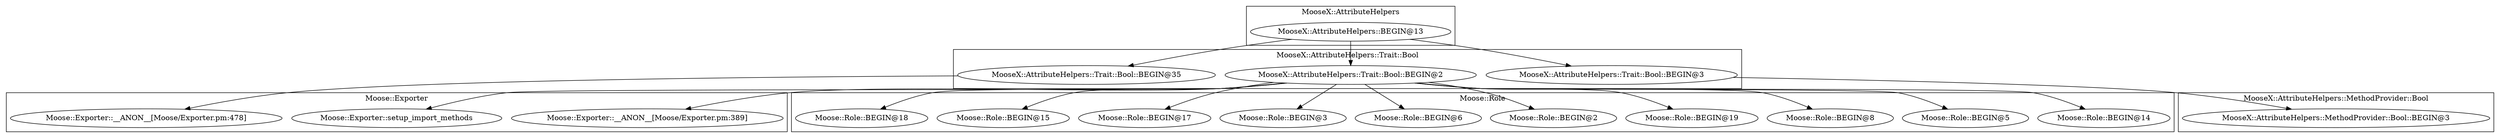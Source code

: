 digraph {
graph [overlap=false]
subgraph cluster_Moose_Exporter {
	label="Moose::Exporter";
	"Moose::Exporter::__ANON__[Moose/Exporter.pm:389]";
	"Moose::Exporter::__ANON__[Moose/Exporter.pm:478]";
	"Moose::Exporter::setup_import_methods";
}
subgraph cluster_MooseX_AttributeHelpers_Trait_Bool {
	label="MooseX::AttributeHelpers::Trait::Bool";
	"MooseX::AttributeHelpers::Trait::Bool::BEGIN@35";
	"MooseX::AttributeHelpers::Trait::Bool::BEGIN@2";
	"MooseX::AttributeHelpers::Trait::Bool::BEGIN@3";
}
subgraph cluster_MooseX_AttributeHelpers {
	label="MooseX::AttributeHelpers";
	"MooseX::AttributeHelpers::BEGIN@13";
}
subgraph cluster_Moose_Role {
	label="Moose::Role";
	"Moose::Role::BEGIN@2";
	"Moose::Role::BEGIN@6";
	"Moose::Role::BEGIN@3";
	"Moose::Role::BEGIN@17";
	"Moose::Role::BEGIN@15";
	"Moose::Role::BEGIN@18";
	"Moose::Role::BEGIN@14";
	"Moose::Role::BEGIN@5";
	"Moose::Role::BEGIN@8";
	"Moose::Role::BEGIN@19";
}
subgraph cluster_MooseX_AttributeHelpers_MethodProvider_Bool {
	label="MooseX::AttributeHelpers::MethodProvider::Bool";
	"MooseX::AttributeHelpers::MethodProvider::Bool::BEGIN@3";
}
"MooseX::AttributeHelpers::BEGIN@13" -> "MooseX::AttributeHelpers::Trait::Bool::BEGIN@35";
"MooseX::AttributeHelpers::Trait::Bool::BEGIN@2" -> "Moose::Role::BEGIN@14";
"MooseX::AttributeHelpers::Trait::Bool::BEGIN@35" -> "Moose::Exporter::__ANON__[Moose/Exporter.pm:478]";
"MooseX::AttributeHelpers::Trait::Bool::BEGIN@2" -> "Moose::Role::BEGIN@2";
"MooseX::AttributeHelpers::Trait::Bool::BEGIN@2" -> "Moose::Role::BEGIN@18";
"MooseX::AttributeHelpers::Trait::Bool::BEGIN@2" -> "Moose::Role::BEGIN@5";
"MooseX::AttributeHelpers::Trait::Bool::BEGIN@2" -> "Moose::Role::BEGIN@3";
"MooseX::AttributeHelpers::Trait::Bool::BEGIN@3" -> "MooseX::AttributeHelpers::MethodProvider::Bool::BEGIN@3";
"MooseX::AttributeHelpers::BEGIN@13" -> "MooseX::AttributeHelpers::Trait::Bool::BEGIN@3";
"MooseX::AttributeHelpers::Trait::Bool::BEGIN@2" -> "Moose::Role::BEGIN@17";
"MooseX::AttributeHelpers::Trait::Bool::BEGIN@2" -> "Moose::Exporter::setup_import_methods";
"MooseX::AttributeHelpers::Trait::Bool::BEGIN@2" -> "Moose::Role::BEGIN@19";
"MooseX::AttributeHelpers::BEGIN@13" -> "MooseX::AttributeHelpers::Trait::Bool::BEGIN@2";
"MooseX::AttributeHelpers::Trait::Bool::BEGIN@2" -> "Moose::Role::BEGIN@8";
"MooseX::AttributeHelpers::Trait::Bool::BEGIN@2" -> "Moose::Exporter::__ANON__[Moose/Exporter.pm:389]";
"MooseX::AttributeHelpers::Trait::Bool::BEGIN@2" -> "Moose::Role::BEGIN@6";
"MooseX::AttributeHelpers::Trait::Bool::BEGIN@2" -> "Moose::Role::BEGIN@15";
}
